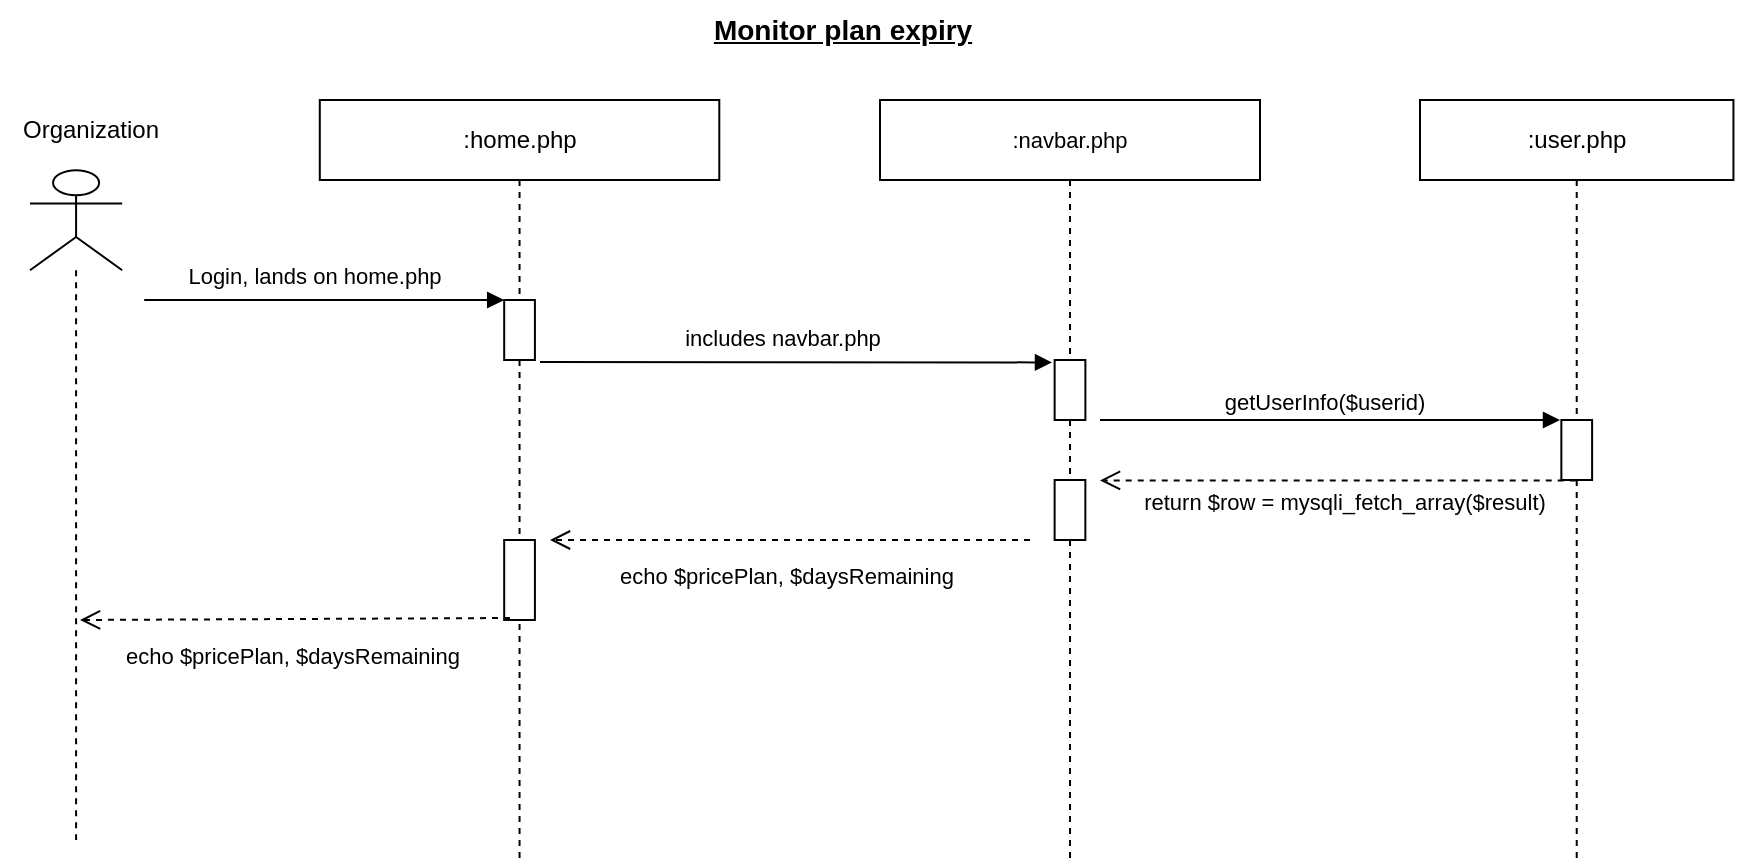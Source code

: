 <mxfile version="21.2.8" type="device">
  <diagram id="p1WFtV5cTaJLbCV86L4F" name="Page-1">
    <mxGraphModel dx="1120" dy="532" grid="1" gridSize="10" guides="1" tooltips="1" connect="1" arrows="1" fold="1" page="1" pageScale="1" pageWidth="1169" pageHeight="827" math="0" shadow="0">
      <root>
        <mxCell id="0" />
        <mxCell id="1" parent="0" />
        <mxCell id="Lrtluq5l5MD6FJIpUNIz-151" value=":user.php" style="shape=umlLifeline;perimeter=lifelinePerimeter;whiteSpace=wrap;html=1;container=0;collapsible=0;recursiveResize=0;outlineConnect=0;" parent="1" vertex="1">
          <mxGeometry x="840" y="140" width="156.72" height="380" as="geometry" />
        </mxCell>
        <mxCell id="Lrtluq5l5MD6FJIpUNIz-152" value="Login, lands on home.php" style="html=1;verticalAlign=bottom;endArrow=block;rounded=0;elbow=vertical;" parent="1" edge="1">
          <mxGeometry x="-0.056" y="3" width="80" relative="1" as="geometry">
            <mxPoint x="202.09" y="240" as="sourcePoint" />
            <mxPoint x="382.09" y="240" as="targetPoint" />
            <mxPoint as="offset" />
          </mxGeometry>
        </mxCell>
        <mxCell id="Lrtluq5l5MD6FJIpUNIz-153" value="" style="shape=umlLifeline;participant=umlActor;perimeter=lifelinePerimeter;whiteSpace=wrap;html=1;container=0;collapsible=0;recursiveResize=0;verticalAlign=top;spacingTop=36;outlineConnect=0;fontFamily=Helvetica;fontSize=12;fontColor=default;align=center;strokeColor=default;fillColor=default;size=50;" parent="1" vertex="1">
          <mxGeometry x="145" y="175.14" width="46.09" height="334.86" as="geometry" />
        </mxCell>
        <mxCell id="Lrtluq5l5MD6FJIpUNIz-154" value="Organization" style="text;html=1;align=center;verticalAlign=middle;resizable=1;points=[];autosize=1;strokeColor=none;fillColor=none;container=0;movable=1;rotatable=1;deletable=1;editable=1;connectable=1;locked=0;" parent="1" vertex="1">
          <mxGeometry x="130" y="140" width="90" height="30" as="geometry" />
        </mxCell>
        <mxCell id="Lrtluq5l5MD6FJIpUNIz-155" value=":home.php" style="shape=umlLifeline;perimeter=lifelinePerimeter;whiteSpace=wrap;html=1;container=0;collapsible=0;recursiveResize=0;outlineConnect=0;" parent="1" vertex="1">
          <mxGeometry x="289.9" y="140" width="199.75" height="380" as="geometry" />
        </mxCell>
        <mxCell id="Lrtluq5l5MD6FJIpUNIz-158" value="" style="html=1;points=[];perimeter=orthogonalPerimeter;container=0;" parent="1" vertex="1">
          <mxGeometry x="382.09" y="240" width="15.37" height="30" as="geometry" />
        </mxCell>
        <mxCell id="Lrtluq5l5MD6FJIpUNIz-160" value="&lt;font style=&quot;font-size: 11px;&quot;&gt;:navbar.php&lt;/font&gt;" style="shape=umlLifeline;perimeter=lifelinePerimeter;whiteSpace=wrap;html=1;container=0;collapsible=0;recursiveResize=0;outlineConnect=0;" parent="1" vertex="1">
          <mxGeometry x="570" y="140" width="190" height="380" as="geometry" />
        </mxCell>
        <mxCell id="Lrtluq5l5MD6FJIpUNIz-161" value="&lt;span style=&quot;font-size: 14px;&quot;&gt;&lt;b&gt;&lt;u&gt;Monitor plan expiry&lt;/u&gt;&lt;/b&gt;&lt;/span&gt;" style="text;html=1;align=center;verticalAlign=middle;resizable=0;points=[];autosize=1;strokeColor=none;fillColor=none;" parent="1" vertex="1">
          <mxGeometry x="475.56" y="90" width="150" height="30" as="geometry" />
        </mxCell>
        <mxCell id="Lrtluq5l5MD6FJIpUNIz-163" value="" style="html=1;points=[];perimeter=orthogonalPerimeter;container=0;" parent="1" vertex="1">
          <mxGeometry x="657.32" y="270" width="15.37" height="30" as="geometry" />
        </mxCell>
        <mxCell id="Lrtluq5l5MD6FJIpUNIz-172" value="" style="html=1;points=[];perimeter=orthogonalPerimeter;container=0;" parent="1" vertex="1">
          <mxGeometry x="910.68" y="300" width="15.37" height="30" as="geometry" />
        </mxCell>
        <mxCell id="-NEVhXVCDdOZwvtnlFNx-1" value="includes navbar.php" style="html=1;verticalAlign=bottom;endArrow=block;rounded=0;elbow=vertical;entryX=-0.086;entryY=0.04;entryDx=0;entryDy=0;entryPerimeter=0;" parent="1" target="Lrtluq5l5MD6FJIpUNIz-163" edge="1">
          <mxGeometry x="-0.055" y="3" width="80" relative="1" as="geometry">
            <mxPoint x="400" y="271" as="sourcePoint" />
            <mxPoint x="635" y="290" as="targetPoint" />
            <mxPoint as="offset" />
          </mxGeometry>
        </mxCell>
        <mxCell id="-NEVhXVCDdOZwvtnlFNx-20" value="getUserInfo($userid)" style="html=1;verticalAlign=bottom;endArrow=block;rounded=0;elbow=vertical;" parent="1" edge="1">
          <mxGeometry x="-0.028" width="80" relative="1" as="geometry">
            <mxPoint x="680" y="300" as="sourcePoint" />
            <mxPoint x="910" y="300" as="targetPoint" />
            <mxPoint as="offset" />
          </mxGeometry>
        </mxCell>
        <mxCell id="-NEVhXVCDdOZwvtnlFNx-23" value="" style="html=1;points=[];perimeter=orthogonalPerimeter;container=0;" parent="1" vertex="1">
          <mxGeometry x="657.31" y="330" width="15.37" height="30" as="geometry" />
        </mxCell>
        <mxCell id="-NEVhXVCDdOZwvtnlFNx-33" value="" style="html=1;points=[];perimeter=orthogonalPerimeter;container=0;" parent="1" vertex="1">
          <mxGeometry x="382.09" y="360" width="15.37" height="40" as="geometry" />
        </mxCell>
        <mxCell id="-NEVhXVCDdOZwvtnlFNx-35" value="echo $pricePlan, $daysRemaining" style="html=1;verticalAlign=bottom;endArrow=open;dashed=1;endSize=8;rounded=0;elbow=vertical;entryX=0.799;entryY=-0.02;entryDx=0;entryDy=0;entryPerimeter=0;" parent="1" edge="1">
          <mxGeometry x="0.016" y="27" relative="1" as="geometry">
            <mxPoint x="645" y="360" as="sourcePoint" />
            <mxPoint x="405" y="360" as="targetPoint" />
            <mxPoint as="offset" />
            <Array as="points" />
          </mxGeometry>
        </mxCell>
        <mxCell id="-NEVhXVCDdOZwvtnlFNx-36" value="echo $pricePlan, $daysRemaining" style="html=1;verticalAlign=bottom;endArrow=open;dashed=1;endSize=8;rounded=0;elbow=vertical;" parent="1" edge="1">
          <mxGeometry x="0.016" y="27" relative="1" as="geometry">
            <mxPoint x="385" y="399" as="sourcePoint" />
            <mxPoint x="170" y="400" as="targetPoint" />
            <mxPoint as="offset" />
            <Array as="points" />
          </mxGeometry>
        </mxCell>
        <mxCell id="wmaJupTZ_zYLlx8UUMlA-1" value="return $row =&amp;nbsp;mysqli_fetch_array($result)" style="html=1;verticalAlign=bottom;endArrow=open;dashed=1;endSize=8;rounded=0;elbow=vertical;" edge="1" parent="1" source="Lrtluq5l5MD6FJIpUNIz-151">
          <mxGeometry x="-0.03" y="20" relative="1" as="geometry">
            <mxPoint x="868.57" y="330" as="sourcePoint" />
            <mxPoint x="680" y="330.22" as="targetPoint" />
            <mxPoint as="offset" />
            <Array as="points" />
          </mxGeometry>
        </mxCell>
      </root>
    </mxGraphModel>
  </diagram>
</mxfile>
